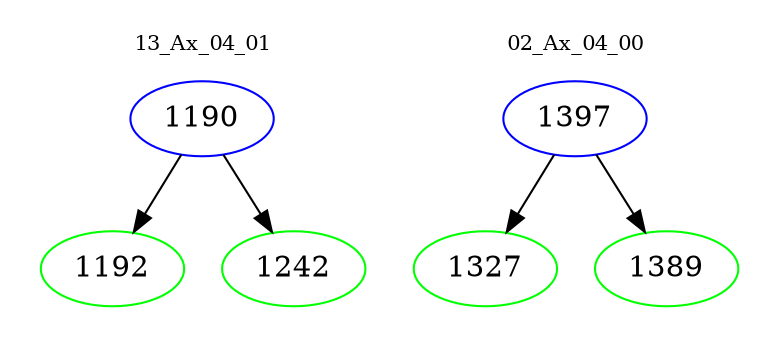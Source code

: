 digraph{
subgraph cluster_0 {
color = white
label = "13_Ax_04_01";
fontsize=10;
T0_1190 [label="1190", color="blue"]
T0_1190 -> T0_1192 [color="black"]
T0_1192 [label="1192", color="green"]
T0_1190 -> T0_1242 [color="black"]
T0_1242 [label="1242", color="green"]
}
subgraph cluster_1 {
color = white
label = "02_Ax_04_00";
fontsize=10;
T1_1397 [label="1397", color="blue"]
T1_1397 -> T1_1327 [color="black"]
T1_1327 [label="1327", color="green"]
T1_1397 -> T1_1389 [color="black"]
T1_1389 [label="1389", color="green"]
}
}
